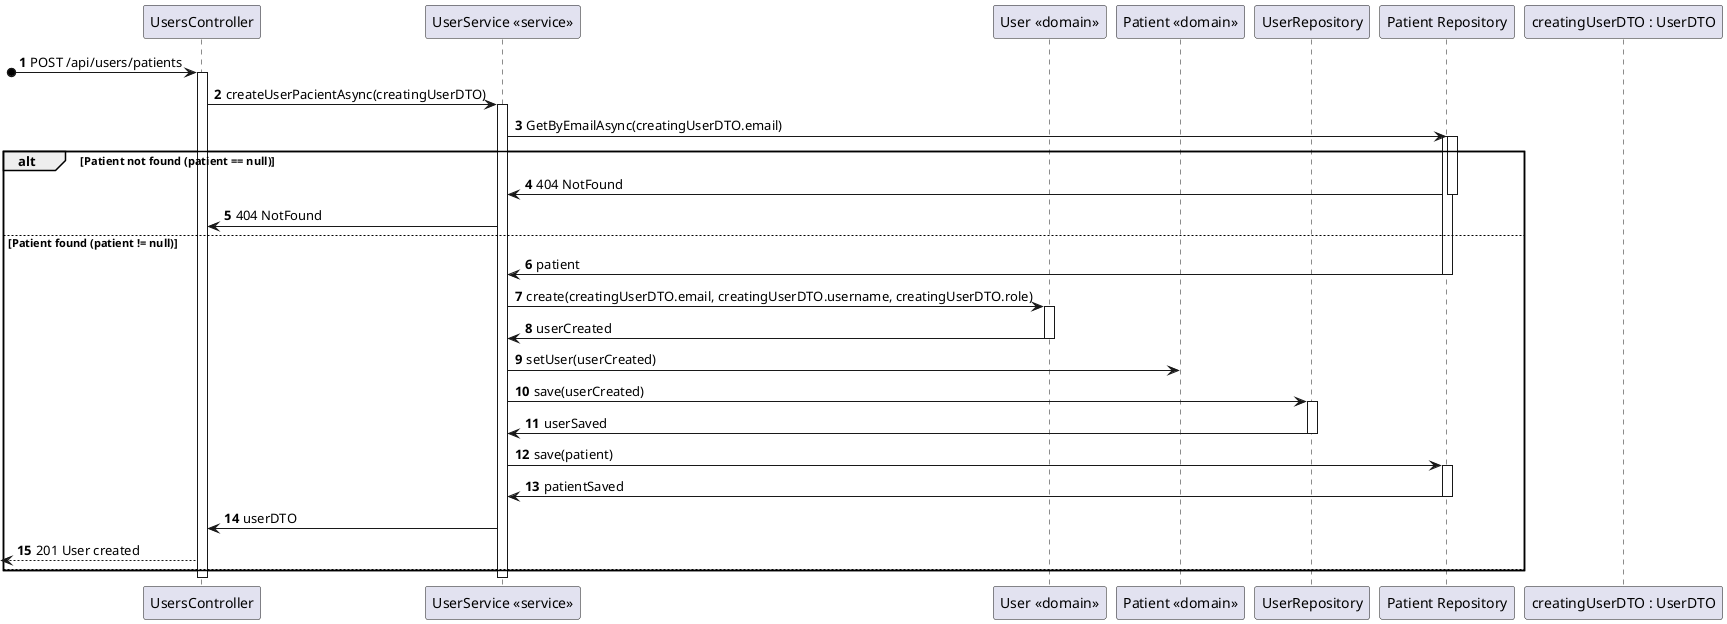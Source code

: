 @startuml Patient Profile Update (level 3 - 2)
autonumber
participant CTRL as "UsersController"
participant SERVICE as "UserService <<service>>"
participant User as "User <<domain>>"
participant Patient as "Patient <<domain>>"
participant USERREPO as "UserRepository"
participant PATIENTREPO as "Patient Repository"
participant DTO as "creatingUserDTO : UserDTO"

?o-> CTRL : POST /api/users/patients
activate CTRL

CTRL -> SERVICE : createUserPacientAsync(creatingUserDTO)
activate SERVICE

SERVICE -> PATIENTREPO : GetByEmailAsync(creatingUserDTO.email)
activate PATIENTREPO
alt Patient not found (patient == null)

    activate PATIENTREPO

    PATIENTREPO -> SERVICE : 404 NotFound
    
    deactivate PATIENTREPO

    SERVICE -> CTRL : 404 NotFound

else Patient found (patient != null)
    PATIENTREPO -> SERVICE : patient
    deactivate PATIENTREPO

    SERVICE -> User : create(creatingUserDTO.email, creatingUserDTO.username, creatingUserDTO.role)
    activate User

    User -> SERVICE : userCreated
    deactivate User

    SERVICE -> Patient : setUser(userCreated)
    SERVICE -> USERREPO : save(userCreated)
    activate USERREPO

    USERREPO -> SERVICE : userSaved
    deactivate USERREPO

    SERVICE -> PATIENTREPO : save(patient)
    activate PATIENTREPO

    PATIENTREPO -> SERVICE : patientSaved
    deactivate PATIENTREPO

    SERVICE -> CTRL : userDTO
    
    <-- CTRL : 201 User created

else 
end

deactivate SERVICE
deactivate CTRL
@enduml
